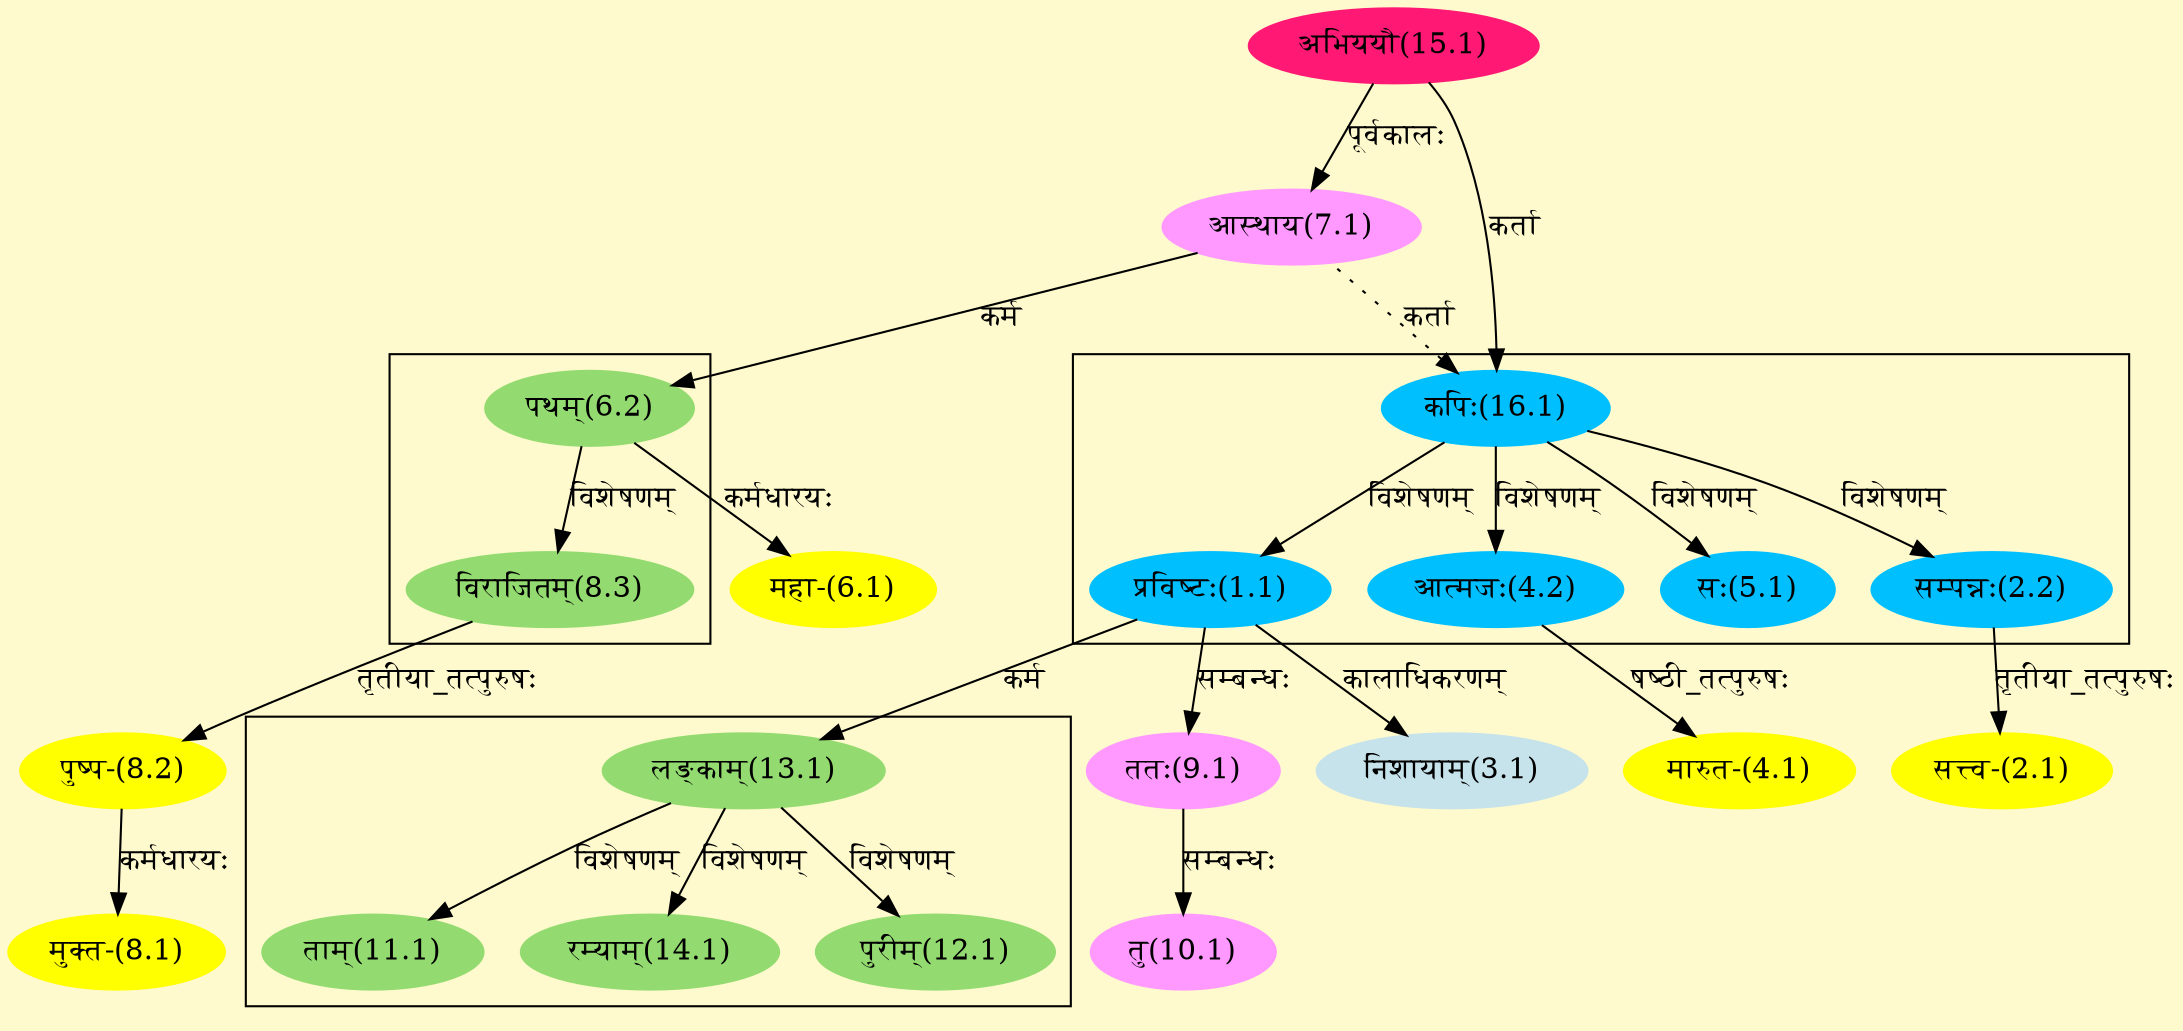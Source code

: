 digraph G{
rankdir=BT;
 compound=true;
 bgcolor="lemonchiffon1";

subgraph cluster_1{
Node1_1 [style=filled, color="#00BFFF" label = "प्रविष्टः(1.1)"]
Node16_1 [style=filled, color="#00BFFF" label = "कपिः(16.1)"]
Node2_2 [style=filled, color="#00BFFF" label = "सम्पन्नः(2.2)"]
Node4_2 [style=filled, color="#00BFFF" label = "आत्मजः(4.2)"]
Node5_1 [style=filled, color="#00BFFF" label = "सः(5.1)"]

}

subgraph cluster_2{
Node8_3 [style=filled, color="#93DB70" label = "विराजितम्(8.3)"]
Node6_2 [style=filled, color="#93DB70" label = "पथम्(6.2)"]

}

subgraph cluster_3{
Node11_1 [style=filled, color="#93DB70" label = "ताम्(11.1)"]
Node13_1 [style=filled, color="#93DB70" label = "लङ्काम्(13.1)"]
Node12_1 [style=filled, color="#93DB70" label = "पुरीम्(12.1)"]
Node14_1 [style=filled, color="#93DB70" label = "रम्याम्(14.1)"]

}
Node2_1 [style=filled, color="#FFFF00" label = "सत्त्व-(2.1)"]
Node2_2 [style=filled, color="#00BFFF" label = "सम्पन्नः(2.2)"]
Node3_1 [style=filled, color="#C6E2EB" label = "निशायाम्(3.1)"]
Node1_1 [style=filled, color="#00BFFF" label = "प्रविष्टः(1.1)"]
Node4_1 [style=filled, color="#FFFF00" label = "मारुत-(4.1)"]
Node4_2 [style=filled, color="#00BFFF" label = "आत्मजः(4.2)"]
Node6_1 [style=filled, color="#FFFF00" label = "महा-(6.1)"]
Node6_2 [style=filled, color="#93DB70" label = "पथम्(6.2)"]
Node7_1 [style=filled, color="#FF99FF" label = "आस्थाय(7.1)"]
Node15_1 [style=filled, color="#FF1975" label = "अभिययौ(15.1)"]
Node8_1 [style=filled, color="#FFFF00" label = "मुक्त-(8.1)"]
Node8_2 [style=filled, color="#FFFF00" label = "पुष्प-(8.2)"]
Node8_3 [style=filled, color="#93DB70" label = "विराजितम्(8.3)"]
Node9_1 [style=filled, color="#FF99FF" label = "ततः(9.1)"]
Node10_1 [style=filled, color="#FF99FF" label = "तु(10.1)"]
Node13_1 [style=filled, color="#93DB70" label = "लङ्काम्(13.1)"]
Node [style=filled, color="" label = "()"]
Node16_1 [style=filled, color="#00BFFF" label = "कपिः(16.1)"]
/* Start of Relations section */

Node1_1 -> Node16_1 [  label="विशेषणम्"  dir="back" ]
Node2_1 -> Node2_2 [  label="तृतीया_तत्पुरुषः"  dir="back" ]
Node2_2 -> Node16_1 [  label="विशेषणम्"  dir="back" ]
Node3_1 -> Node1_1 [  label="कालाधिकरणम्"  dir="back" ]
Node4_1 -> Node4_2 [  label="षष्ठी_तत्पुरुषः"  dir="back" ]
Node4_2 -> Node16_1 [  label="विशेषणम्"  dir="back" ]
Node5_1 -> Node16_1 [  label="विशेषणम्"  dir="back" ]
Node6_1 -> Node6_2 [  label="कर्मधारयः"  dir="back" ]
Node6_2 -> Node7_1 [  label="कर्म"  dir="back" ]
Node7_1 -> Node15_1 [  label="पूर्वकालः"  dir="back" ]
Node8_1 -> Node8_2 [  label="कर्मधारयः"  dir="back" ]
Node8_2 -> Node8_3 [  label="तृतीया_तत्पुरुषः"  dir="back" ]
Node8_3 -> Node6_2 [  label="विशेषणम्"  dir="back" ]
Node9_1 -> Node1_1 [  label="सम्बन्धः"  dir="back" ]
Node10_1 -> Node9_1 [  label="सम्बन्धः"  dir="back" ]
Node11_1 -> Node13_1 [  label="विशेषणम्"  dir="back" ]
Node12_1 -> Node13_1 [  label="विशेषणम्"  dir="back" ]
Node13_1 -> Node1_1 [  label="कर्म"  dir="back" ]
Node14_1 -> Node13_1 [  label="विशेषणम्"  dir="back" ]
Node16_1 -> Node15_1 [  label="कर्ता"  dir="back" ]
Node16_1 -> Node7_1 [ style=dotted label="कर्ता"  dir="back" ]
}
